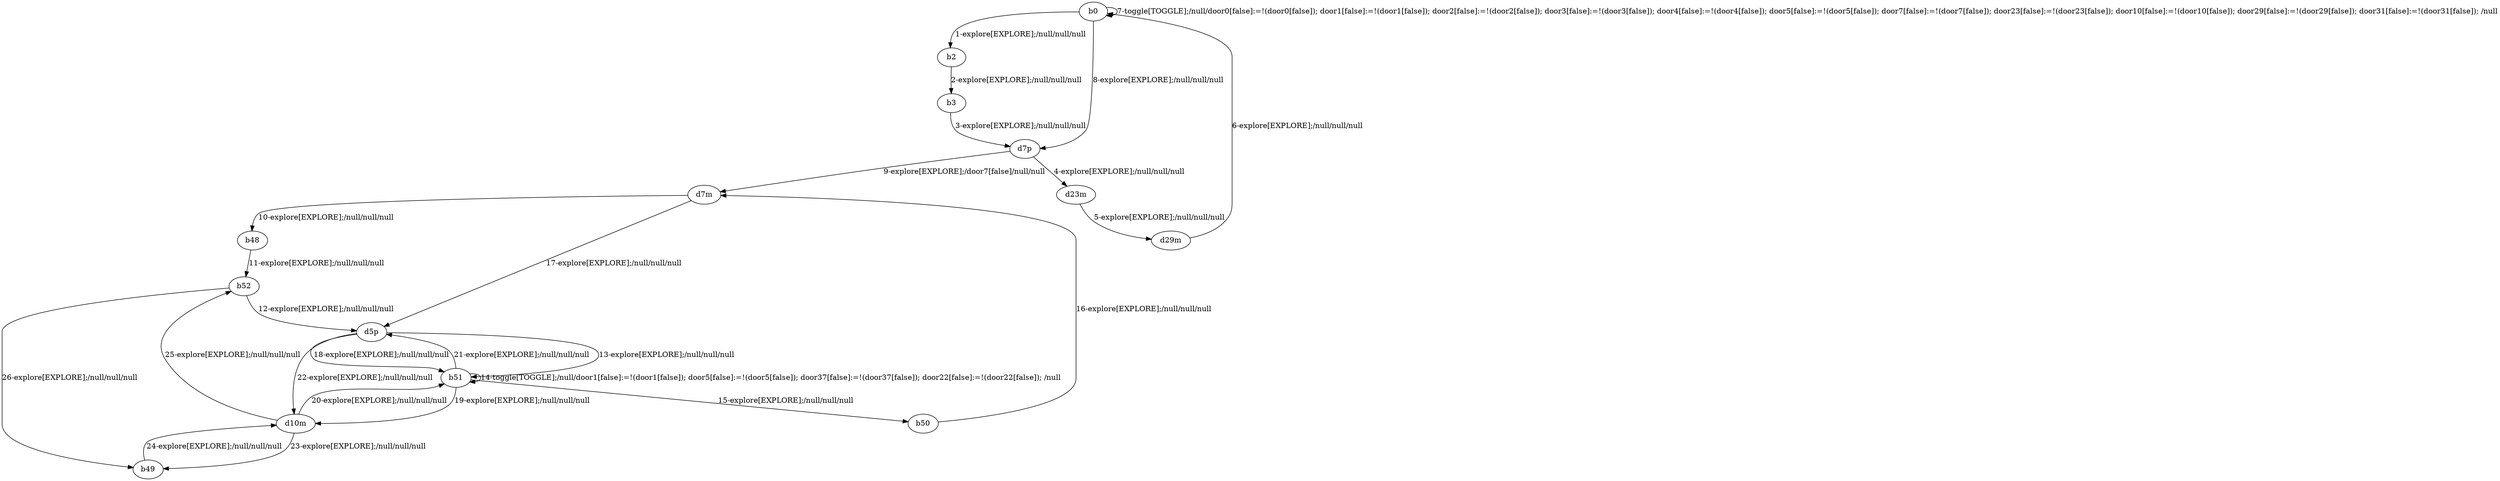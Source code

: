 # Total number of goals covered by this test: 1
# b52 --> b49

digraph g {
"b0" -> "b2" [label = "1-explore[EXPLORE];/null/null/null"];
"b2" -> "b3" [label = "2-explore[EXPLORE];/null/null/null"];
"b3" -> "d7p" [label = "3-explore[EXPLORE];/null/null/null"];
"d7p" -> "d23m" [label = "4-explore[EXPLORE];/null/null/null"];
"d23m" -> "d29m" [label = "5-explore[EXPLORE];/null/null/null"];
"d29m" -> "b0" [label = "6-explore[EXPLORE];/null/null/null"];
"b0" -> "b0" [label = "7-toggle[TOGGLE];/null/door0[false]:=!(door0[false]); door1[false]:=!(door1[false]); door2[false]:=!(door2[false]); door3[false]:=!(door3[false]); door4[false]:=!(door4[false]); door5[false]:=!(door5[false]); door7[false]:=!(door7[false]); door23[false]:=!(door23[false]); door10[false]:=!(door10[false]); door29[false]:=!(door29[false]); door31[false]:=!(door31[false]); /null"];
"b0" -> "d7p" [label = "8-explore[EXPLORE];/null/null/null"];
"d7p" -> "d7m" [label = "9-explore[EXPLORE];/door7[false]/null/null"];
"d7m" -> "b48" [label = "10-explore[EXPLORE];/null/null/null"];
"b48" -> "b52" [label = "11-explore[EXPLORE];/null/null/null"];
"b52" -> "d5p" [label = "12-explore[EXPLORE];/null/null/null"];
"d5p" -> "b51" [label = "13-explore[EXPLORE];/null/null/null"];
"b51" -> "b51" [label = "14-toggle[TOGGLE];/null/door1[false]:=!(door1[false]); door5[false]:=!(door5[false]); door37[false]:=!(door37[false]); door22[false]:=!(door22[false]); /null"];
"b51" -> "b50" [label = "15-explore[EXPLORE];/null/null/null"];
"b50" -> "d7m" [label = "16-explore[EXPLORE];/null/null/null"];
"d7m" -> "d5p" [label = "17-explore[EXPLORE];/null/null/null"];
"d5p" -> "b51" [label = "18-explore[EXPLORE];/null/null/null"];
"b51" -> "d10m" [label = "19-explore[EXPLORE];/null/null/null"];
"d10m" -> "b51" [label = "20-explore[EXPLORE];/null/null/null"];
"b51" -> "d5p" [label = "21-explore[EXPLORE];/null/null/null"];
"d5p" -> "d10m" [label = "22-explore[EXPLORE];/null/null/null"];
"d10m" -> "b49" [label = "23-explore[EXPLORE];/null/null/null"];
"b49" -> "d10m" [label = "24-explore[EXPLORE];/null/null/null"];
"d10m" -> "b52" [label = "25-explore[EXPLORE];/null/null/null"];
"b52" -> "b49" [label = "26-explore[EXPLORE];/null/null/null"];
}
